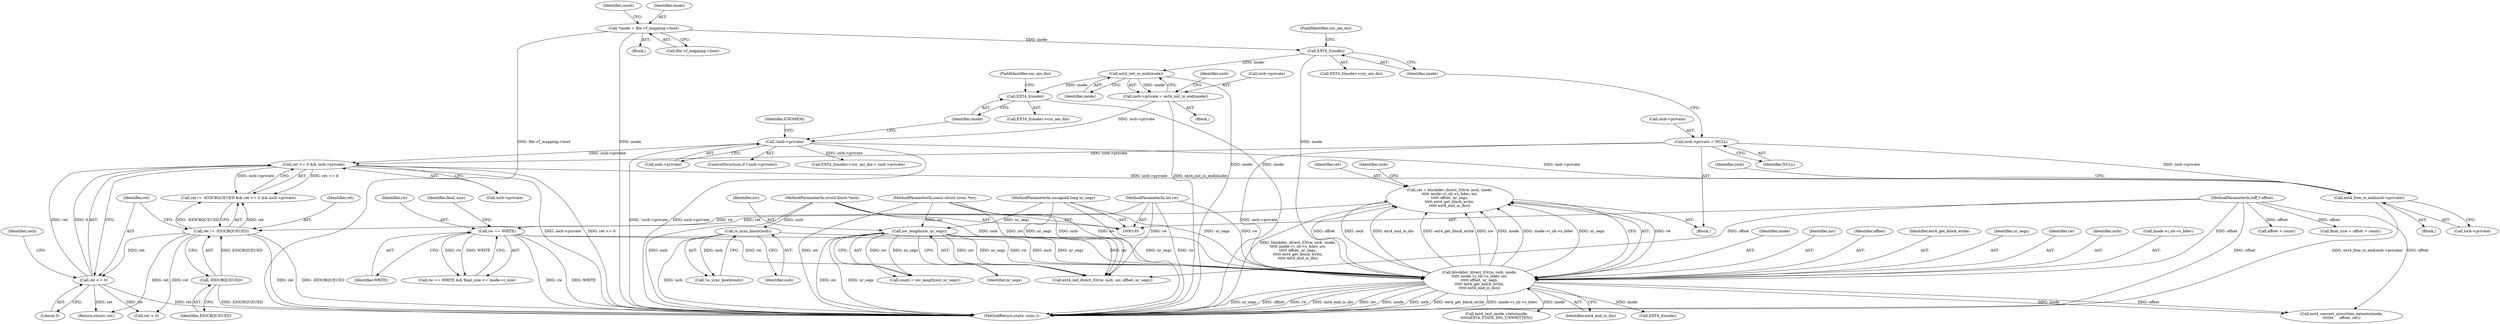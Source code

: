 digraph "1_linux_744692dc059845b2a3022119871846e74d4f6e11_6@API" {
"1000228" [label="(Call,ext4_free_io_end(iocb->private))"];
"1000150" [label="(Call,iocb->private = NULL)"];
"1000220" [label="(Call,ret <= 0 && iocb->private)"];
"1000221" [label="(Call,ret <= 0)"];
"1000216" [label="(Call,ret != -EIOCBQUEUED)"];
"1000188" [label="(Call,ret = blockdev_direct_IO(rw, iocb, inode,\n\t\t\t\t\t inode->i_sb->s_bdev, iov,\n\t\t\t\t\t offset, nr_segs,\n\t\t\t\t\t ext4_get_block_write,\n\t\t\t\t\t ext4_end_io_dio))"];
"1000190" [label="(Call,blockdev_direct_IO(rw, iocb, inode,\n\t\t\t\t\t inode->i_sb->s_bdev, iov,\n\t\t\t\t\t offset, nr_segs,\n\t\t\t\t\t ext4_get_block_write,\n\t\t\t\t\t ext4_end_io_dio))"];
"1000141" [label="(Call,rw == WRITE)"];
"1000106" [label="(MethodParameterIn,int rw)"];
"1000163" [label="(Call,is_sync_kiocb(iocb))"];
"1000107" [label="(MethodParameterIn,struct kiocb *iocb)"];
"1000157" [label="(Call,EXT4_I(inode))"];
"1000119" [label="(Call,*inode = file->f_mapping->host)"];
"1000182" [label="(Call,EXT4_I(inode))"];
"1000170" [label="(Call,ext4_init_io_end(inode))"];
"1000130" [label="(Call,iov_length(iov, nr_segs))"];
"1000108" [label="(MethodParameterIn,const struct iovec *iov)"];
"1000110" [label="(MethodParameterIn,unsigned long nr_segs)"];
"1000109" [label="(MethodParameterIn,loff_t offset)"];
"1000218" [label="(Call,-EIOCBQUEUED)"];
"1000173" [label="(Call,!iocb->private)"];
"1000166" [label="(Call,iocb->private = ext4_init_io_end(inode))"];
"1000193" [label="(Identifier,inode)"];
"1000199" [label="(Identifier,iov)"];
"1000218" [label="(Call,-EIOCBQUEUED)"];
"1000142" [label="(Identifier,rw)"];
"1000219" [label="(Identifier,EIOCBQUEUED)"];
"1000217" [label="(Identifier,ret)"];
"1000267" [label="(Call,ext4_ind_direct_IO(rw, iocb, iov, offset, nr_segs))"];
"1000183" [label="(Identifier,inode)"];
"1000149" [label="(Block,)"];
"1000264" [label="(Return,return ret;)"];
"1000130" [label="(Call,iov_length(iov, nr_segs))"];
"1000170" [label="(Call,ext4_init_io_end(inode))"];
"1000158" [label="(Identifier,inode)"];
"1000200" [label="(Identifier,offset)"];
"1000119" [label="(Call,*inode = file->f_mapping->host)"];
"1000111" [label="(Block,)"];
"1000129" [label="(Identifier,count)"];
"1000243" [label="(Call,ext4_test_inode_state(inode,\n\t\t\t\t\t\tEXT4_STATE_DIO_UNWRITTEN))"];
"1000165" [label="(Block,)"];
"1000163" [label="(Call,is_sync_kiocb(iocb))"];
"1000175" [label="(Identifier,iocb)"];
"1000202" [label="(Identifier,ext4_get_block_write)"];
"1000216" [label="(Call,ret != -EIOCBQUEUED)"];
"1000106" [label="(MethodParameterIn,int rw)"];
"1000159" [label="(FieldIdentifier,cur_aio_dio)"];
"1000203" [label="(Identifier,ext4_end_io_dio)"];
"1000162" [label="(Call,!is_sync_kiocb(iocb))"];
"1000172" [label="(ControlStructure,if (!iocb->private))"];
"1000120" [label="(Identifier,inode)"];
"1000132" [label="(Identifier,nr_segs)"];
"1000224" [label="(Call,iocb->private)"];
"1000201" [label="(Identifier,nr_segs)"];
"1000156" [label="(Call,EXT4_I(inode)->cur_aio_dio)"];
"1000167" [label="(Call,iocb->private)"];
"1000273" [label="(MethodReturn,static ssize_t)"];
"1000157" [label="(Call,EXT4_I(inode))"];
"1000143" [label="(Identifier,WRITE)"];
"1000210" [label="(Call,EXT4_I(inode))"];
"1000171" [label="(Identifier,inode)"];
"1000134" [label="(Call,final_size = offset + count)"];
"1000180" [label="(Call,EXT4_I(inode)->cur_aio_dio = iocb->private)"];
"1000140" [label="(Call,rw == WRITE && final_size <= inode->i_size)"];
"1000173" [label="(Call,!iocb->private)"];
"1000189" [label="(Identifier,ret)"];
"1000206" [label="(Identifier,iocb)"];
"1000240" [label="(Call,ret > 0)"];
"1000220" [label="(Call,ret <= 0 && iocb->private)"];
"1000141" [label="(Call,rw == WRITE)"];
"1000174" [label="(Call,iocb->private)"];
"1000110" [label="(MethodParameterIn,unsigned long nr_segs)"];
"1000150" [label="(Call,iocb->private = NULL)"];
"1000215" [label="(Call,ret != -EIOCBQUEUED && ret <= 0 && iocb->private)"];
"1000181" [label="(Call,EXT4_I(inode)->cur_aio_dio)"];
"1000166" [label="(Call,iocb->private = ext4_init_io_end(inode))"];
"1000222" [label="(Identifier,ret)"];
"1000128" [label="(Call,count = iov_length(iov, nr_segs))"];
"1000136" [label="(Call,offset + count)"];
"1000228" [label="(Call,ext4_free_io_end(iocb->private))"];
"1000227" [label="(Block,)"];
"1000188" [label="(Call,ret = blockdev_direct_IO(rw, iocb, inode,\n\t\t\t\t\t inode->i_sb->s_bdev, iov,\n\t\t\t\t\t offset, nr_segs,\n\t\t\t\t\t ext4_get_block_write,\n\t\t\t\t\t ext4_end_io_dio))"];
"1000191" [label="(Identifier,rw)"];
"1000223" [label="(Literal,0)"];
"1000192" [label="(Identifier,iocb)"];
"1000190" [label="(Call,blockdev_direct_IO(rw, iocb, inode,\n\t\t\t\t\t inode->i_sb->s_bdev, iov,\n\t\t\t\t\t offset, nr_segs,\n\t\t\t\t\t ext4_get_block_write,\n\t\t\t\t\t ext4_end_io_dio))"];
"1000107" [label="(MethodParameterIn,struct kiocb *iocb)"];
"1000109" [label="(MethodParameterIn,loff_t offset)"];
"1000145" [label="(Identifier,final_size)"];
"1000184" [label="(FieldIdentifier,cur_aio_dio)"];
"1000225" [label="(Identifier,iocb)"];
"1000164" [label="(Identifier,iocb)"];
"1000131" [label="(Identifier,iov)"];
"1000250" [label="(Call,ext4_convert_unwritten_extents(inode,\n\t\t\t\t\t\t\t     offset, ret))"];
"1000234" [label="(Identifier,iocb)"];
"1000182" [label="(Call,EXT4_I(inode))"];
"1000121" [label="(Call,file->f_mapping->host)"];
"1000179" [label="(Identifier,ENOMEM)"];
"1000108" [label="(MethodParameterIn,const struct iovec *iov)"];
"1000154" [label="(Identifier,NULL)"];
"1000221" [label="(Call,ret <= 0)"];
"1000194" [label="(Call,inode->i_sb->s_bdev)"];
"1000151" [label="(Call,iocb->private)"];
"1000229" [label="(Call,iocb->private)"];
"1000228" -> "1000227"  [label="AST: "];
"1000228" -> "1000229"  [label="CFG: "];
"1000229" -> "1000228"  [label="AST: "];
"1000234" -> "1000228"  [label="CFG: "];
"1000228" -> "1000273"  [label="DDG: ext4_free_io_end(iocb->private)"];
"1000150" -> "1000228"  [label="DDG: iocb->private"];
"1000220" -> "1000228"  [label="DDG: iocb->private"];
"1000173" -> "1000228"  [label="DDG: iocb->private"];
"1000150" -> "1000149"  [label="AST: "];
"1000150" -> "1000154"  [label="CFG: "];
"1000151" -> "1000150"  [label="AST: "];
"1000154" -> "1000150"  [label="AST: "];
"1000158" -> "1000150"  [label="CFG: "];
"1000150" -> "1000273"  [label="DDG: iocb->private"];
"1000150" -> "1000220"  [label="DDG: iocb->private"];
"1000220" -> "1000215"  [label="AST: "];
"1000220" -> "1000221"  [label="CFG: "];
"1000220" -> "1000224"  [label="CFG: "];
"1000221" -> "1000220"  [label="AST: "];
"1000224" -> "1000220"  [label="AST: "];
"1000215" -> "1000220"  [label="CFG: "];
"1000220" -> "1000273"  [label="DDG: ret <= 0"];
"1000220" -> "1000273"  [label="DDG: iocb->private"];
"1000220" -> "1000215"  [label="DDG: ret <= 0"];
"1000220" -> "1000215"  [label="DDG: iocb->private"];
"1000221" -> "1000220"  [label="DDG: ret"];
"1000221" -> "1000220"  [label="DDG: 0"];
"1000173" -> "1000220"  [label="DDG: iocb->private"];
"1000221" -> "1000223"  [label="CFG: "];
"1000222" -> "1000221"  [label="AST: "];
"1000223" -> "1000221"  [label="AST: "];
"1000225" -> "1000221"  [label="CFG: "];
"1000221" -> "1000273"  [label="DDG: ret"];
"1000216" -> "1000221"  [label="DDG: ret"];
"1000221" -> "1000240"  [label="DDG: ret"];
"1000221" -> "1000264"  [label="DDG: ret"];
"1000216" -> "1000215"  [label="AST: "];
"1000216" -> "1000218"  [label="CFG: "];
"1000217" -> "1000216"  [label="AST: "];
"1000218" -> "1000216"  [label="AST: "];
"1000222" -> "1000216"  [label="CFG: "];
"1000215" -> "1000216"  [label="CFG: "];
"1000216" -> "1000273"  [label="DDG: ret"];
"1000216" -> "1000273"  [label="DDG: -EIOCBQUEUED"];
"1000216" -> "1000215"  [label="DDG: ret"];
"1000216" -> "1000215"  [label="DDG: -EIOCBQUEUED"];
"1000188" -> "1000216"  [label="DDG: ret"];
"1000218" -> "1000216"  [label="DDG: EIOCBQUEUED"];
"1000216" -> "1000240"  [label="DDG: ret"];
"1000216" -> "1000264"  [label="DDG: ret"];
"1000188" -> "1000149"  [label="AST: "];
"1000188" -> "1000190"  [label="CFG: "];
"1000189" -> "1000188"  [label="AST: "];
"1000190" -> "1000188"  [label="AST: "];
"1000206" -> "1000188"  [label="CFG: "];
"1000188" -> "1000273"  [label="DDG: blockdev_direct_IO(rw, iocb, inode,\n\t\t\t\t\t inode->i_sb->s_bdev, iov,\n\t\t\t\t\t offset, nr_segs,\n\t\t\t\t\t ext4_get_block_write,\n\t\t\t\t\t ext4_end_io_dio)"];
"1000190" -> "1000188"  [label="DDG: rw"];
"1000190" -> "1000188"  [label="DDG: offset"];
"1000190" -> "1000188"  [label="DDG: iocb"];
"1000190" -> "1000188"  [label="DDG: ext4_end_io_dio"];
"1000190" -> "1000188"  [label="DDG: ext4_get_block_write"];
"1000190" -> "1000188"  [label="DDG: iov"];
"1000190" -> "1000188"  [label="DDG: inode"];
"1000190" -> "1000188"  [label="DDG: inode->i_sb->s_bdev"];
"1000190" -> "1000188"  [label="DDG: nr_segs"];
"1000190" -> "1000203"  [label="CFG: "];
"1000191" -> "1000190"  [label="AST: "];
"1000192" -> "1000190"  [label="AST: "];
"1000193" -> "1000190"  [label="AST: "];
"1000194" -> "1000190"  [label="AST: "];
"1000199" -> "1000190"  [label="AST: "];
"1000200" -> "1000190"  [label="AST: "];
"1000201" -> "1000190"  [label="AST: "];
"1000202" -> "1000190"  [label="AST: "];
"1000203" -> "1000190"  [label="AST: "];
"1000190" -> "1000273"  [label="DDG: inode->i_sb->s_bdev"];
"1000190" -> "1000273"  [label="DDG: nr_segs"];
"1000190" -> "1000273"  [label="DDG: offset"];
"1000190" -> "1000273"  [label="DDG: rw"];
"1000190" -> "1000273"  [label="DDG: ext4_end_io_dio"];
"1000190" -> "1000273"  [label="DDG: iov"];
"1000190" -> "1000273"  [label="DDG: inode"];
"1000190" -> "1000273"  [label="DDG: iocb"];
"1000190" -> "1000273"  [label="DDG: ext4_get_block_write"];
"1000141" -> "1000190"  [label="DDG: rw"];
"1000106" -> "1000190"  [label="DDG: rw"];
"1000163" -> "1000190"  [label="DDG: iocb"];
"1000107" -> "1000190"  [label="DDG: iocb"];
"1000157" -> "1000190"  [label="DDG: inode"];
"1000182" -> "1000190"  [label="DDG: inode"];
"1000130" -> "1000190"  [label="DDG: iov"];
"1000130" -> "1000190"  [label="DDG: nr_segs"];
"1000108" -> "1000190"  [label="DDG: iov"];
"1000109" -> "1000190"  [label="DDG: offset"];
"1000110" -> "1000190"  [label="DDG: nr_segs"];
"1000190" -> "1000210"  [label="DDG: inode"];
"1000190" -> "1000243"  [label="DDG: inode"];
"1000190" -> "1000250"  [label="DDG: inode"];
"1000190" -> "1000250"  [label="DDG: offset"];
"1000141" -> "1000140"  [label="AST: "];
"1000141" -> "1000143"  [label="CFG: "];
"1000142" -> "1000141"  [label="AST: "];
"1000143" -> "1000141"  [label="AST: "];
"1000145" -> "1000141"  [label="CFG: "];
"1000140" -> "1000141"  [label="CFG: "];
"1000141" -> "1000273"  [label="DDG: rw"];
"1000141" -> "1000273"  [label="DDG: WRITE"];
"1000141" -> "1000140"  [label="DDG: rw"];
"1000141" -> "1000140"  [label="DDG: WRITE"];
"1000106" -> "1000141"  [label="DDG: rw"];
"1000141" -> "1000267"  [label="DDG: rw"];
"1000106" -> "1000105"  [label="AST: "];
"1000106" -> "1000273"  [label="DDG: rw"];
"1000106" -> "1000267"  [label="DDG: rw"];
"1000163" -> "1000162"  [label="AST: "];
"1000163" -> "1000164"  [label="CFG: "];
"1000164" -> "1000163"  [label="AST: "];
"1000162" -> "1000163"  [label="CFG: "];
"1000163" -> "1000273"  [label="DDG: iocb"];
"1000163" -> "1000162"  [label="DDG: iocb"];
"1000107" -> "1000163"  [label="DDG: iocb"];
"1000107" -> "1000105"  [label="AST: "];
"1000107" -> "1000273"  [label="DDG: iocb"];
"1000107" -> "1000267"  [label="DDG: iocb"];
"1000157" -> "1000156"  [label="AST: "];
"1000157" -> "1000158"  [label="CFG: "];
"1000158" -> "1000157"  [label="AST: "];
"1000159" -> "1000157"  [label="CFG: "];
"1000119" -> "1000157"  [label="DDG: inode"];
"1000157" -> "1000170"  [label="DDG: inode"];
"1000119" -> "1000111"  [label="AST: "];
"1000119" -> "1000121"  [label="CFG: "];
"1000120" -> "1000119"  [label="AST: "];
"1000121" -> "1000119"  [label="AST: "];
"1000129" -> "1000119"  [label="CFG: "];
"1000119" -> "1000273"  [label="DDG: file->f_mapping->host"];
"1000119" -> "1000273"  [label="DDG: inode"];
"1000182" -> "1000181"  [label="AST: "];
"1000182" -> "1000183"  [label="CFG: "];
"1000183" -> "1000182"  [label="AST: "];
"1000184" -> "1000182"  [label="CFG: "];
"1000170" -> "1000182"  [label="DDG: inode"];
"1000170" -> "1000166"  [label="AST: "];
"1000170" -> "1000171"  [label="CFG: "];
"1000171" -> "1000170"  [label="AST: "];
"1000166" -> "1000170"  [label="CFG: "];
"1000170" -> "1000273"  [label="DDG: inode"];
"1000170" -> "1000166"  [label="DDG: inode"];
"1000130" -> "1000128"  [label="AST: "];
"1000130" -> "1000132"  [label="CFG: "];
"1000131" -> "1000130"  [label="AST: "];
"1000132" -> "1000130"  [label="AST: "];
"1000128" -> "1000130"  [label="CFG: "];
"1000130" -> "1000273"  [label="DDG: nr_segs"];
"1000130" -> "1000273"  [label="DDG: iov"];
"1000130" -> "1000128"  [label="DDG: iov"];
"1000130" -> "1000128"  [label="DDG: nr_segs"];
"1000108" -> "1000130"  [label="DDG: iov"];
"1000110" -> "1000130"  [label="DDG: nr_segs"];
"1000130" -> "1000267"  [label="DDG: iov"];
"1000130" -> "1000267"  [label="DDG: nr_segs"];
"1000108" -> "1000105"  [label="AST: "];
"1000108" -> "1000273"  [label="DDG: iov"];
"1000108" -> "1000267"  [label="DDG: iov"];
"1000110" -> "1000105"  [label="AST: "];
"1000110" -> "1000273"  [label="DDG: nr_segs"];
"1000110" -> "1000267"  [label="DDG: nr_segs"];
"1000109" -> "1000105"  [label="AST: "];
"1000109" -> "1000273"  [label="DDG: offset"];
"1000109" -> "1000134"  [label="DDG: offset"];
"1000109" -> "1000136"  [label="DDG: offset"];
"1000109" -> "1000250"  [label="DDG: offset"];
"1000109" -> "1000267"  [label="DDG: offset"];
"1000218" -> "1000219"  [label="CFG: "];
"1000219" -> "1000218"  [label="AST: "];
"1000218" -> "1000273"  [label="DDG: EIOCBQUEUED"];
"1000173" -> "1000172"  [label="AST: "];
"1000173" -> "1000174"  [label="CFG: "];
"1000174" -> "1000173"  [label="AST: "];
"1000179" -> "1000173"  [label="CFG: "];
"1000183" -> "1000173"  [label="CFG: "];
"1000173" -> "1000273"  [label="DDG: !iocb->private"];
"1000173" -> "1000273"  [label="DDG: iocb->private"];
"1000166" -> "1000173"  [label="DDG: iocb->private"];
"1000173" -> "1000180"  [label="DDG: iocb->private"];
"1000166" -> "1000165"  [label="AST: "];
"1000167" -> "1000166"  [label="AST: "];
"1000175" -> "1000166"  [label="CFG: "];
"1000166" -> "1000273"  [label="DDG: ext4_init_io_end(inode)"];
}
